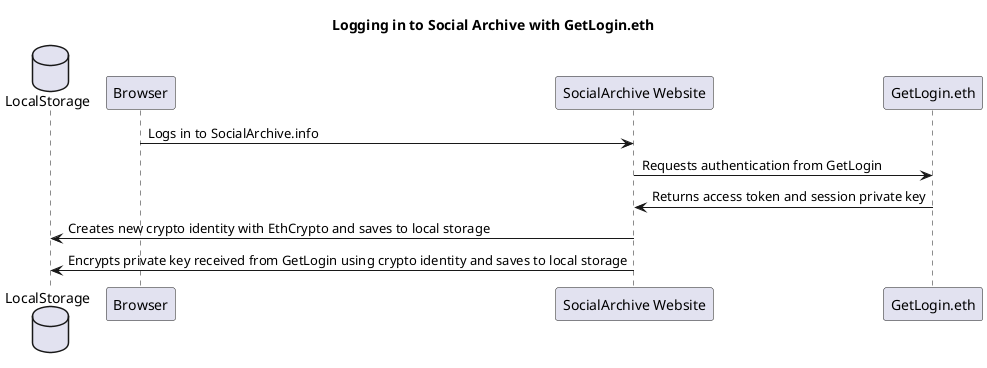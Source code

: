 @startuml

title Logging in to Social Archive with GetLogin.eth

database LocalStorage as ls
participant Browser as client
participant "SocialArchive Website" as soca
participant GetLogin.eth as gl

client -> soca : Logs in to SocialArchive.info
soca -> gl : Requests authentication from GetLogin
gl -> soca : Returns access token and session private key
soca -> ls : Creates new crypto identity with EthCrypto and saves to local storage
soca -> ls : Encrypts private key received from GetLogin using crypto identity and saves to local storage

@enduml
